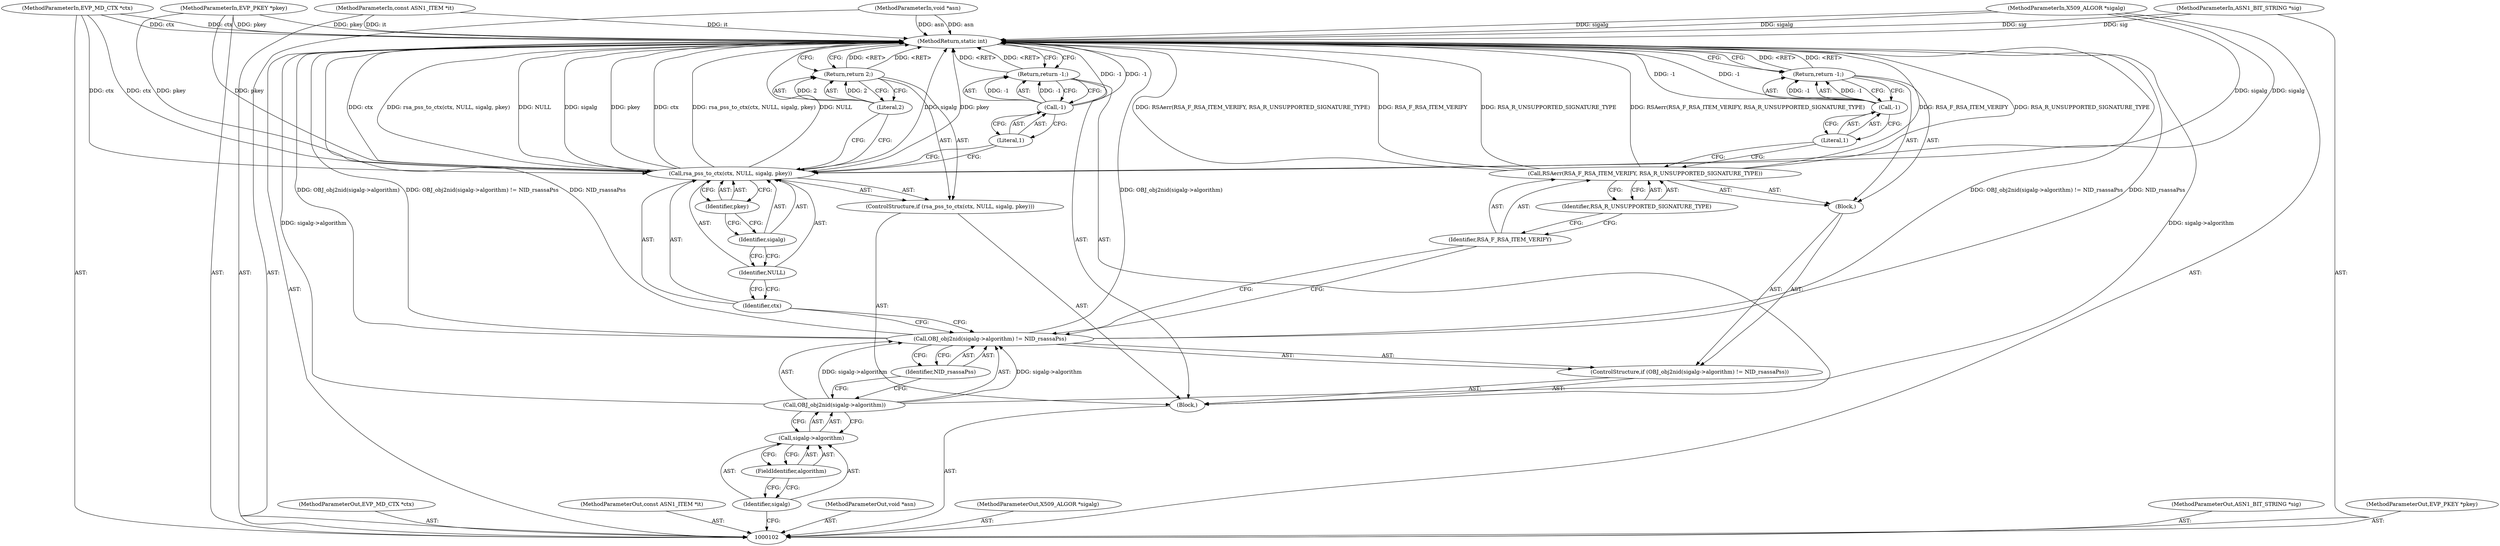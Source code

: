 digraph "1_openssl_4b22cce3812052fe64fc3f6d58d8cc884e3cb834" {
"1000135" [label="(MethodReturn,static int)"];
"1000103" [label="(MethodParameterIn,EVP_MD_CTX *ctx)"];
"1000177" [label="(MethodParameterOut,EVP_MD_CTX *ctx)"];
"1000104" [label="(MethodParameterIn,const ASN1_ITEM *it)"];
"1000178" [label="(MethodParameterOut,const ASN1_ITEM *it)"];
"1000105" [label="(MethodParameterIn,void *asn)"];
"1000179" [label="(MethodParameterOut,void *asn)"];
"1000126" [label="(Identifier,ctx)"];
"1000127" [label="(Identifier,NULL)"];
"1000128" [label="(Identifier,sigalg)"];
"1000124" [label="(ControlStructure,if (rsa_pss_to_ctx(ctx, NULL, sigalg, pkey)))"];
"1000129" [label="(Identifier,pkey)"];
"1000125" [label="(Call,rsa_pss_to_ctx(ctx, NULL, sigalg, pkey))"];
"1000131" [label="(Literal,2)"];
"1000130" [label="(Return,return 2;)"];
"1000133" [label="(Call,-1)"];
"1000134" [label="(Literal,1)"];
"1000132" [label="(Return,return -1;)"];
"1000106" [label="(MethodParameterIn,X509_ALGOR *sigalg)"];
"1000180" [label="(MethodParameterOut,X509_ALGOR *sigalg)"];
"1000107" [label="(MethodParameterIn,ASN1_BIT_STRING *sig)"];
"1000181" [label="(MethodParameterOut,ASN1_BIT_STRING *sig)"];
"1000108" [label="(MethodParameterIn,EVP_PKEY *pkey)"];
"1000182" [label="(MethodParameterOut,EVP_PKEY *pkey)"];
"1000109" [label="(Block,)"];
"1000113" [label="(Call,sigalg->algorithm)"];
"1000114" [label="(Identifier,sigalg)"];
"1000115" [label="(FieldIdentifier,algorithm)"];
"1000110" [label="(ControlStructure,if (OBJ_obj2nid(sigalg->algorithm) != NID_rsassaPss))"];
"1000116" [label="(Identifier,NID_rsassaPss)"];
"1000117" [label="(Block,)"];
"1000111" [label="(Call,OBJ_obj2nid(sigalg->algorithm) != NID_rsassaPss)"];
"1000112" [label="(Call,OBJ_obj2nid(sigalg->algorithm))"];
"1000119" [label="(Identifier,RSA_F_RSA_ITEM_VERIFY)"];
"1000120" [label="(Identifier,RSA_R_UNSUPPORTED_SIGNATURE_TYPE)"];
"1000118" [label="(Call,RSAerr(RSA_F_RSA_ITEM_VERIFY, RSA_R_UNSUPPORTED_SIGNATURE_TYPE))"];
"1000122" [label="(Call,-1)"];
"1000123" [label="(Literal,1)"];
"1000121" [label="(Return,return -1;)"];
"1000135" -> "1000102"  [label="AST: "];
"1000135" -> "1000121"  [label="CFG: "];
"1000135" -> "1000130"  [label="CFG: "];
"1000135" -> "1000132"  [label="CFG: "];
"1000125" -> "1000135"  [label="DDG: ctx"];
"1000125" -> "1000135"  [label="DDG: rsa_pss_to_ctx(ctx, NULL, sigalg, pkey)"];
"1000125" -> "1000135"  [label="DDG: NULL"];
"1000125" -> "1000135"  [label="DDG: sigalg"];
"1000125" -> "1000135"  [label="DDG: pkey"];
"1000108" -> "1000135"  [label="DDG: pkey"];
"1000107" -> "1000135"  [label="DDG: sig"];
"1000104" -> "1000135"  [label="DDG: it"];
"1000105" -> "1000135"  [label="DDG: asn"];
"1000118" -> "1000135"  [label="DDG: RSAerr(RSA_F_RSA_ITEM_VERIFY, RSA_R_UNSUPPORTED_SIGNATURE_TYPE)"];
"1000118" -> "1000135"  [label="DDG: RSA_F_RSA_ITEM_VERIFY"];
"1000118" -> "1000135"  [label="DDG: RSA_R_UNSUPPORTED_SIGNATURE_TYPE"];
"1000122" -> "1000135"  [label="DDG: -1"];
"1000106" -> "1000135"  [label="DDG: sigalg"];
"1000103" -> "1000135"  [label="DDG: ctx"];
"1000133" -> "1000135"  [label="DDG: -1"];
"1000111" -> "1000135"  [label="DDG: OBJ_obj2nid(sigalg->algorithm)"];
"1000111" -> "1000135"  [label="DDG: OBJ_obj2nid(sigalg->algorithm) != NID_rsassaPss"];
"1000111" -> "1000135"  [label="DDG: NID_rsassaPss"];
"1000112" -> "1000135"  [label="DDG: sigalg->algorithm"];
"1000121" -> "1000135"  [label="DDG: <RET>"];
"1000132" -> "1000135"  [label="DDG: <RET>"];
"1000130" -> "1000135"  [label="DDG: <RET>"];
"1000103" -> "1000102"  [label="AST: "];
"1000103" -> "1000135"  [label="DDG: ctx"];
"1000103" -> "1000125"  [label="DDG: ctx"];
"1000177" -> "1000102"  [label="AST: "];
"1000104" -> "1000102"  [label="AST: "];
"1000104" -> "1000135"  [label="DDG: it"];
"1000178" -> "1000102"  [label="AST: "];
"1000105" -> "1000102"  [label="AST: "];
"1000105" -> "1000135"  [label="DDG: asn"];
"1000179" -> "1000102"  [label="AST: "];
"1000126" -> "1000125"  [label="AST: "];
"1000126" -> "1000111"  [label="CFG: "];
"1000127" -> "1000126"  [label="CFG: "];
"1000127" -> "1000125"  [label="AST: "];
"1000127" -> "1000126"  [label="CFG: "];
"1000128" -> "1000127"  [label="CFG: "];
"1000128" -> "1000125"  [label="AST: "];
"1000128" -> "1000127"  [label="CFG: "];
"1000129" -> "1000128"  [label="CFG: "];
"1000124" -> "1000109"  [label="AST: "];
"1000125" -> "1000124"  [label="AST: "];
"1000130" -> "1000124"  [label="AST: "];
"1000129" -> "1000125"  [label="AST: "];
"1000129" -> "1000128"  [label="CFG: "];
"1000125" -> "1000129"  [label="CFG: "];
"1000125" -> "1000124"  [label="AST: "];
"1000125" -> "1000129"  [label="CFG: "];
"1000126" -> "1000125"  [label="AST: "];
"1000127" -> "1000125"  [label="AST: "];
"1000128" -> "1000125"  [label="AST: "];
"1000129" -> "1000125"  [label="AST: "];
"1000131" -> "1000125"  [label="CFG: "];
"1000134" -> "1000125"  [label="CFG: "];
"1000125" -> "1000135"  [label="DDG: ctx"];
"1000125" -> "1000135"  [label="DDG: rsa_pss_to_ctx(ctx, NULL, sigalg, pkey)"];
"1000125" -> "1000135"  [label="DDG: NULL"];
"1000125" -> "1000135"  [label="DDG: sigalg"];
"1000125" -> "1000135"  [label="DDG: pkey"];
"1000103" -> "1000125"  [label="DDG: ctx"];
"1000106" -> "1000125"  [label="DDG: sigalg"];
"1000108" -> "1000125"  [label="DDG: pkey"];
"1000131" -> "1000130"  [label="AST: "];
"1000131" -> "1000125"  [label="CFG: "];
"1000130" -> "1000131"  [label="CFG: "];
"1000131" -> "1000130"  [label="DDG: 2"];
"1000130" -> "1000124"  [label="AST: "];
"1000130" -> "1000131"  [label="CFG: "];
"1000131" -> "1000130"  [label="AST: "];
"1000135" -> "1000130"  [label="CFG: "];
"1000130" -> "1000135"  [label="DDG: <RET>"];
"1000131" -> "1000130"  [label="DDG: 2"];
"1000133" -> "1000132"  [label="AST: "];
"1000133" -> "1000134"  [label="CFG: "];
"1000134" -> "1000133"  [label="AST: "];
"1000132" -> "1000133"  [label="CFG: "];
"1000133" -> "1000135"  [label="DDG: -1"];
"1000133" -> "1000132"  [label="DDG: -1"];
"1000134" -> "1000133"  [label="AST: "];
"1000134" -> "1000125"  [label="CFG: "];
"1000133" -> "1000134"  [label="CFG: "];
"1000132" -> "1000109"  [label="AST: "];
"1000132" -> "1000133"  [label="CFG: "];
"1000133" -> "1000132"  [label="AST: "];
"1000135" -> "1000132"  [label="CFG: "];
"1000132" -> "1000135"  [label="DDG: <RET>"];
"1000133" -> "1000132"  [label="DDG: -1"];
"1000106" -> "1000102"  [label="AST: "];
"1000106" -> "1000135"  [label="DDG: sigalg"];
"1000106" -> "1000125"  [label="DDG: sigalg"];
"1000180" -> "1000102"  [label="AST: "];
"1000107" -> "1000102"  [label="AST: "];
"1000107" -> "1000135"  [label="DDG: sig"];
"1000181" -> "1000102"  [label="AST: "];
"1000108" -> "1000102"  [label="AST: "];
"1000108" -> "1000135"  [label="DDG: pkey"];
"1000108" -> "1000125"  [label="DDG: pkey"];
"1000182" -> "1000102"  [label="AST: "];
"1000109" -> "1000102"  [label="AST: "];
"1000110" -> "1000109"  [label="AST: "];
"1000124" -> "1000109"  [label="AST: "];
"1000132" -> "1000109"  [label="AST: "];
"1000113" -> "1000112"  [label="AST: "];
"1000113" -> "1000115"  [label="CFG: "];
"1000114" -> "1000113"  [label="AST: "];
"1000115" -> "1000113"  [label="AST: "];
"1000112" -> "1000113"  [label="CFG: "];
"1000114" -> "1000113"  [label="AST: "];
"1000114" -> "1000102"  [label="CFG: "];
"1000115" -> "1000114"  [label="CFG: "];
"1000115" -> "1000113"  [label="AST: "];
"1000115" -> "1000114"  [label="CFG: "];
"1000113" -> "1000115"  [label="CFG: "];
"1000110" -> "1000109"  [label="AST: "];
"1000111" -> "1000110"  [label="AST: "];
"1000117" -> "1000110"  [label="AST: "];
"1000116" -> "1000111"  [label="AST: "];
"1000116" -> "1000112"  [label="CFG: "];
"1000111" -> "1000116"  [label="CFG: "];
"1000117" -> "1000110"  [label="AST: "];
"1000118" -> "1000117"  [label="AST: "];
"1000121" -> "1000117"  [label="AST: "];
"1000111" -> "1000110"  [label="AST: "];
"1000111" -> "1000116"  [label="CFG: "];
"1000112" -> "1000111"  [label="AST: "];
"1000116" -> "1000111"  [label="AST: "];
"1000119" -> "1000111"  [label="CFG: "];
"1000126" -> "1000111"  [label="CFG: "];
"1000111" -> "1000135"  [label="DDG: OBJ_obj2nid(sigalg->algorithm)"];
"1000111" -> "1000135"  [label="DDG: OBJ_obj2nid(sigalg->algorithm) != NID_rsassaPss"];
"1000111" -> "1000135"  [label="DDG: NID_rsassaPss"];
"1000112" -> "1000111"  [label="DDG: sigalg->algorithm"];
"1000112" -> "1000111"  [label="AST: "];
"1000112" -> "1000113"  [label="CFG: "];
"1000113" -> "1000112"  [label="AST: "];
"1000116" -> "1000112"  [label="CFG: "];
"1000112" -> "1000135"  [label="DDG: sigalg->algorithm"];
"1000112" -> "1000111"  [label="DDG: sigalg->algorithm"];
"1000119" -> "1000118"  [label="AST: "];
"1000119" -> "1000111"  [label="CFG: "];
"1000120" -> "1000119"  [label="CFG: "];
"1000120" -> "1000118"  [label="AST: "];
"1000120" -> "1000119"  [label="CFG: "];
"1000118" -> "1000120"  [label="CFG: "];
"1000118" -> "1000117"  [label="AST: "];
"1000118" -> "1000120"  [label="CFG: "];
"1000119" -> "1000118"  [label="AST: "];
"1000120" -> "1000118"  [label="AST: "];
"1000123" -> "1000118"  [label="CFG: "];
"1000118" -> "1000135"  [label="DDG: RSAerr(RSA_F_RSA_ITEM_VERIFY, RSA_R_UNSUPPORTED_SIGNATURE_TYPE)"];
"1000118" -> "1000135"  [label="DDG: RSA_F_RSA_ITEM_VERIFY"];
"1000118" -> "1000135"  [label="DDG: RSA_R_UNSUPPORTED_SIGNATURE_TYPE"];
"1000122" -> "1000121"  [label="AST: "];
"1000122" -> "1000123"  [label="CFG: "];
"1000123" -> "1000122"  [label="AST: "];
"1000121" -> "1000122"  [label="CFG: "];
"1000122" -> "1000135"  [label="DDG: -1"];
"1000122" -> "1000121"  [label="DDG: -1"];
"1000123" -> "1000122"  [label="AST: "];
"1000123" -> "1000118"  [label="CFG: "];
"1000122" -> "1000123"  [label="CFG: "];
"1000121" -> "1000117"  [label="AST: "];
"1000121" -> "1000122"  [label="CFG: "];
"1000122" -> "1000121"  [label="AST: "];
"1000135" -> "1000121"  [label="CFG: "];
"1000121" -> "1000135"  [label="DDG: <RET>"];
"1000122" -> "1000121"  [label="DDG: -1"];
}
